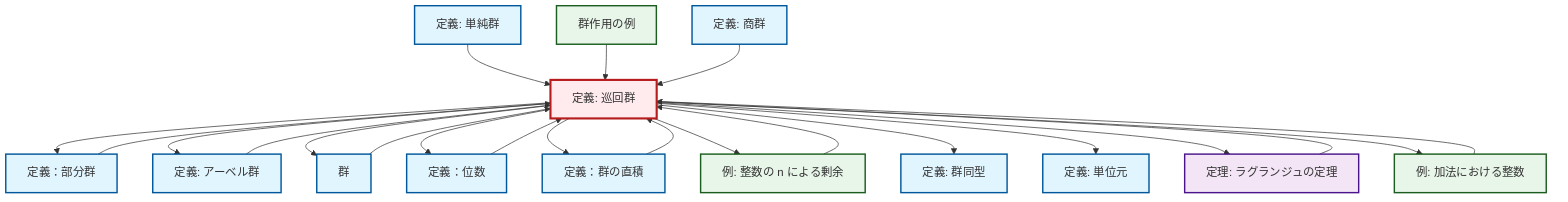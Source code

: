 graph TD
    classDef definition fill:#e1f5fe,stroke:#01579b,stroke-width:2px
    classDef theorem fill:#f3e5f5,stroke:#4a148c,stroke-width:2px
    classDef axiom fill:#fff3e0,stroke:#e65100,stroke-width:2px
    classDef example fill:#e8f5e9,stroke:#1b5e20,stroke-width:2px
    classDef current fill:#ffebee,stroke:#b71c1c,stroke-width:3px
    ex-group-action-examples["群作用の例"]:::example
    def-cyclic-group["定義: 巡回群"]:::definition
    ex-quotient-integers-mod-n["例: 整数の n による剰余"]:::example
    ex-integers-addition["例: 加法における整数"]:::example
    def-subgroup["定義：部分群"]:::definition
    def-quotient-group["定義: 商群"]:::definition
    def-simple-group["定義: 単純群"]:::definition
    def-identity-element["定義: 単位元"]:::definition
    def-order["定義：位数"]:::definition
    def-isomorphism["定義: 群同型"]:::definition
    thm-lagrange["定理: ラグランジュの定理"]:::theorem
    def-abelian-group["定義: アーベル群"]:::definition
    def-group["群"]:::definition
    def-direct-product["定義：群の直積"]:::definition
    def-abelian-group --> def-cyclic-group
    def-cyclic-group --> def-subgroup
    def-cyclic-group --> def-abelian-group
    thm-lagrange --> def-cyclic-group
    def-cyclic-group --> def-group
    def-simple-group --> def-cyclic-group
    def-subgroup --> def-cyclic-group
    def-cyclic-group --> def-order
    def-cyclic-group --> def-direct-product
    ex-group-action-examples --> def-cyclic-group
    ex-integers-addition --> def-cyclic-group
    def-cyclic-group --> ex-quotient-integers-mod-n
    def-cyclic-group --> def-isomorphism
    def-cyclic-group --> def-identity-element
    ex-quotient-integers-mod-n --> def-cyclic-group
    def-cyclic-group --> thm-lagrange
    def-quotient-group --> def-cyclic-group
    def-group --> def-cyclic-group
    def-order --> def-cyclic-group
    def-direct-product --> def-cyclic-group
    def-cyclic-group --> ex-integers-addition
    class def-cyclic-group current